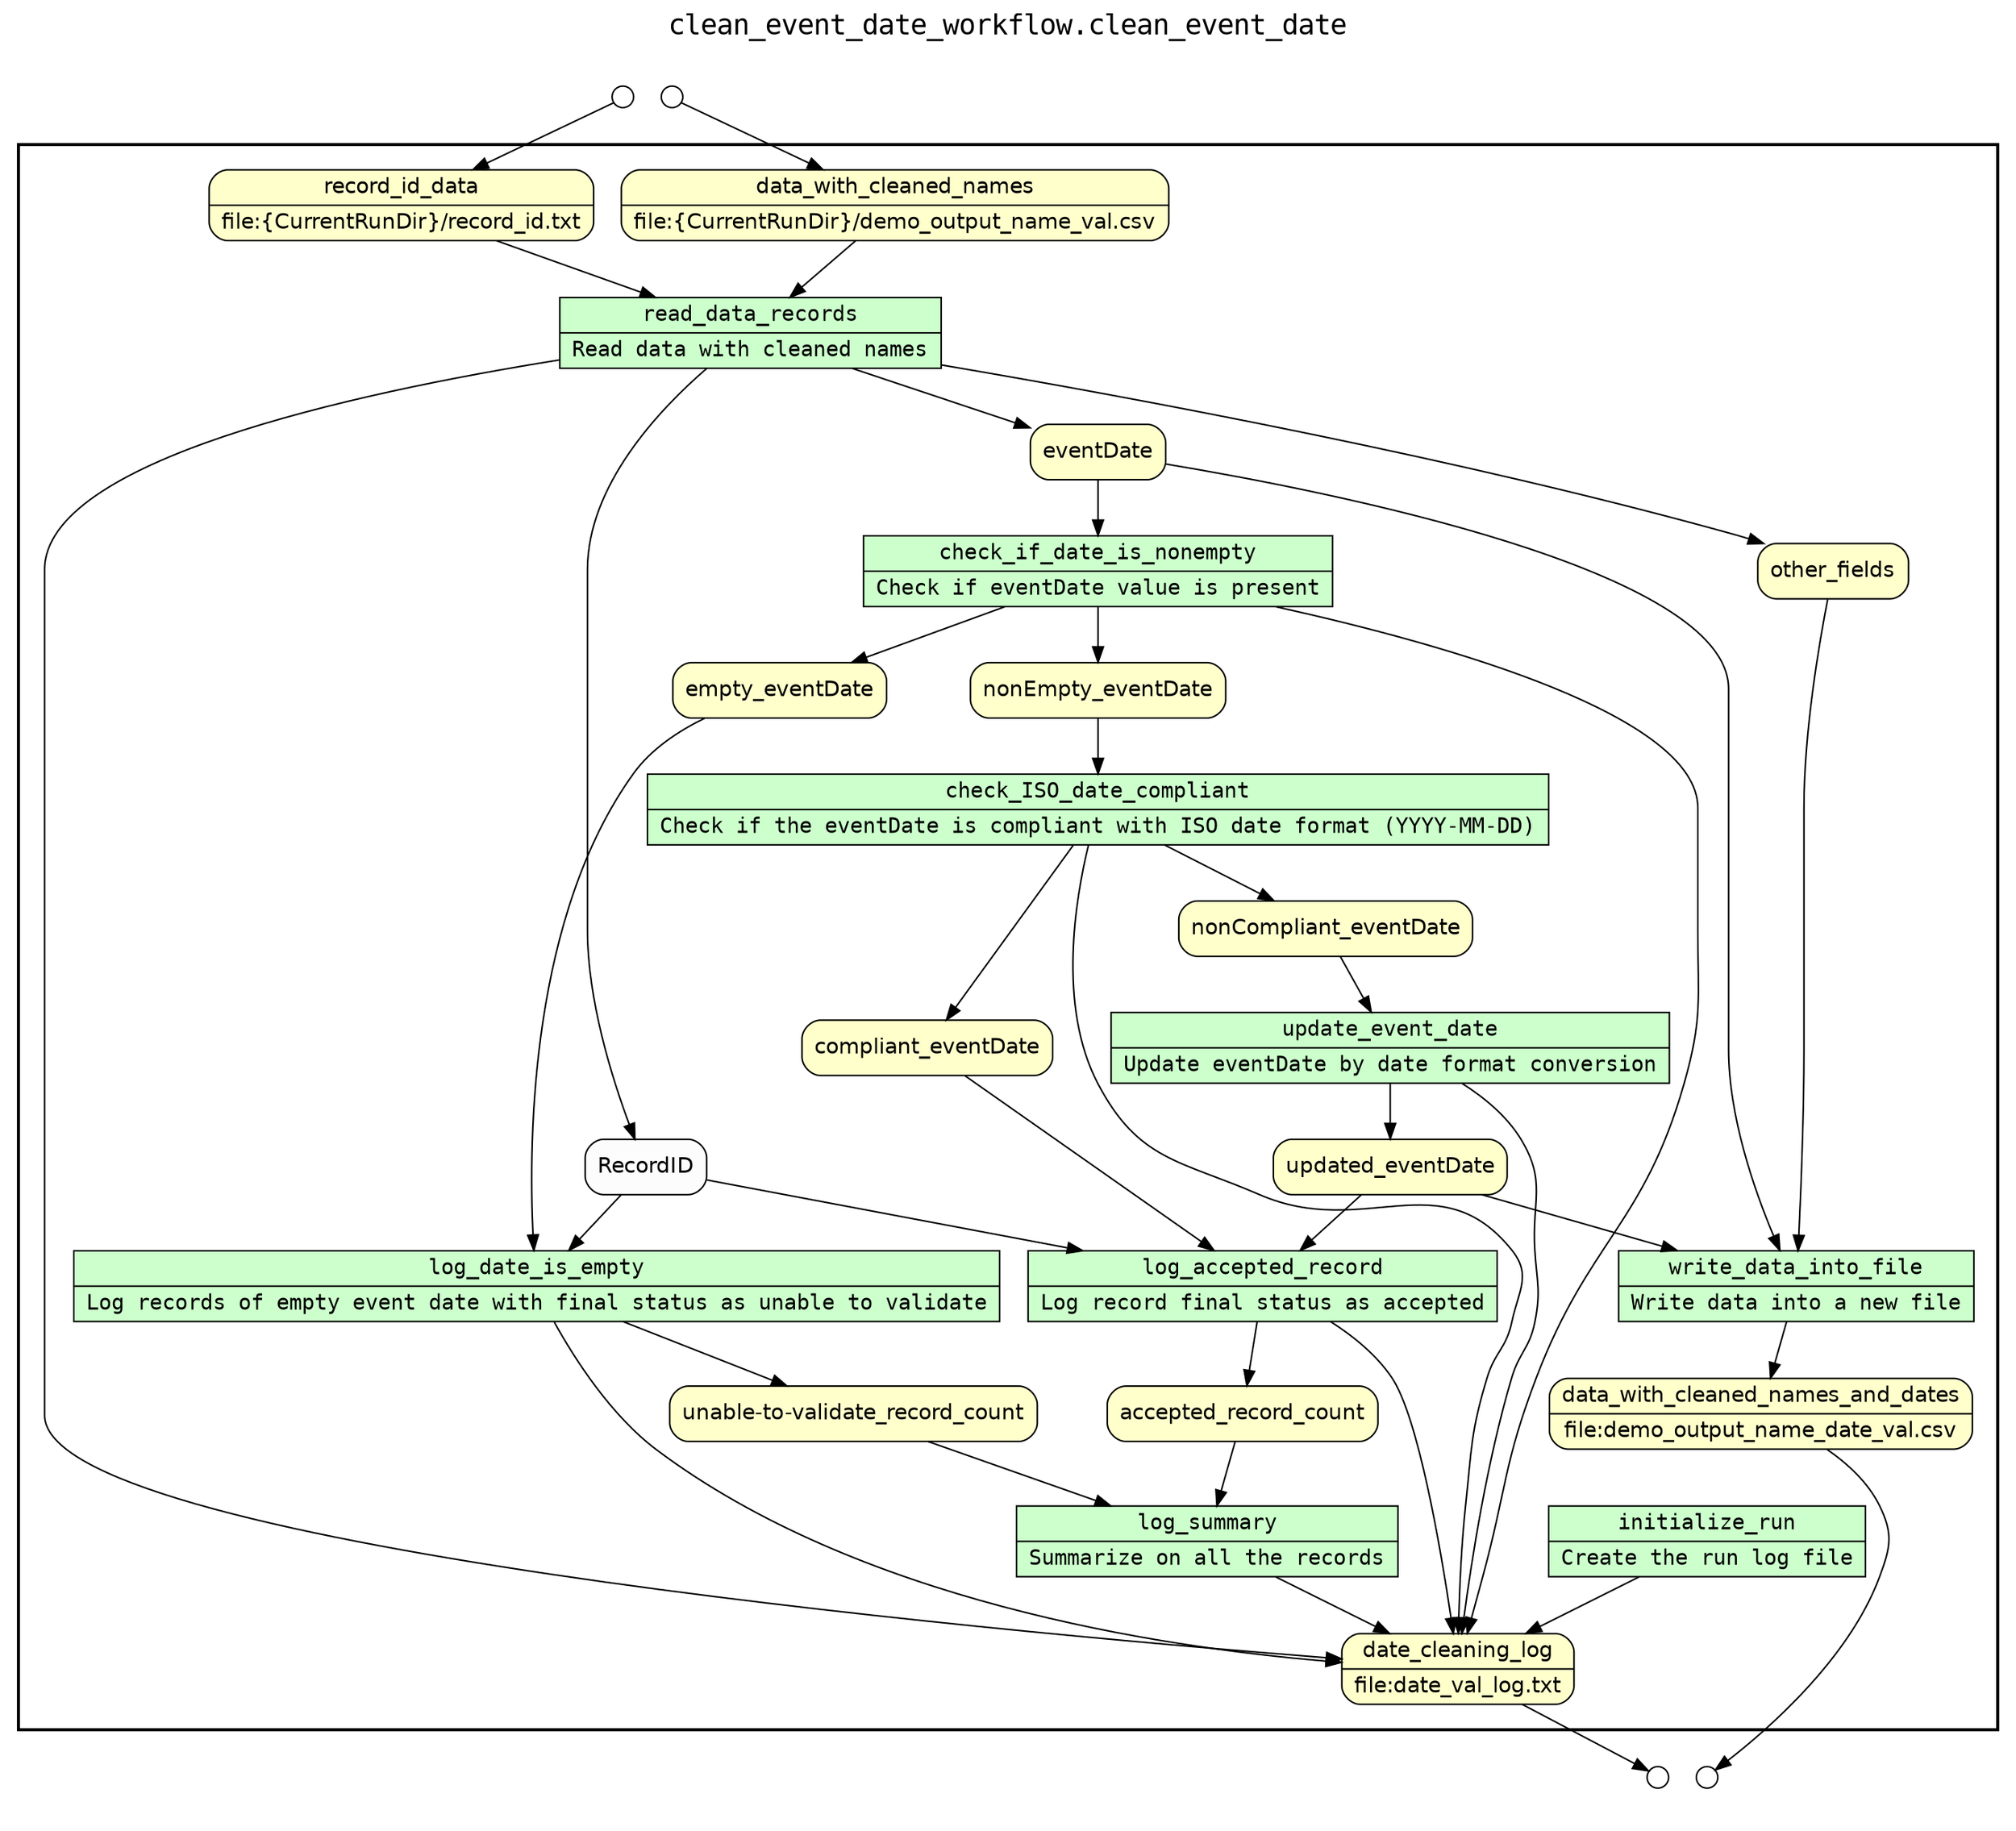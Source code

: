 
/* Start of top-level graph */
digraph Workflow {
rankdir=TB

/* Title for graph */
fontname=Courier; fontsize=18; labelloc=t
label="clean_event_date_workflow.clean_event_date"

/* Start of double cluster for drawing box around nodes in workflow */
subgraph cluster_workflow_box_outer { label=""; color=black; penwidth=2
subgraph cluster_workflow_box_inner { label=""; color=white

/* Style for nodes representing atomic programs in workflow */
node[shape=box style=filled fillcolor="#CCFFCC" peripheries=1 fontname=Courier]

/* Nodes representing atomic programs in workflow */
initialize_run [shape=record rankdir=LR label="{<f0> initialize_run |<f1> Create the run log file}"];
read_data_records [shape=record rankdir=LR label="{<f0> read_data_records |<f1> Read data with cleaned names}"];
check_if_date_is_nonempty [shape=record rankdir=LR label="{<f0> check_if_date_is_nonempty |<f1> Check if eventDate value is present}"];
log_date_is_empty [shape=record rankdir=LR label="{<f0> log_date_is_empty |<f1> Log records of empty event date with final status as unable to validate}"];
check_ISO_date_compliant [shape=record rankdir=LR label="{<f0> check_ISO_date_compliant |<f1> Check if the eventDate is compliant with ISO date format (YYYY-MM-DD)}"];
update_event_date [shape=record rankdir=LR label="{<f0> update_event_date |<f1> Update eventDate by date format conversion}"];
log_accepted_record [shape=record rankdir=LR label="{<f0> log_accepted_record |<f1> Log record final status as accepted}"];
write_data_into_file [shape=record rankdir=LR label="{<f0> write_data_into_file |<f1> Write data into a new file}"];
log_summary [shape=record rankdir=LR label="{<f0> log_summary |<f1> Summarize on all the records}"];

/* Style for nodes representing non-parameter data channels in workflow */
node[shape=box style="rounded,filled" fillcolor="#FFFFCC" peripheries=1 fontname=Helvetica]

/* Nodes for non-parameter data channels in workflow */
data_with_cleaned_names_and_dates [shape=record rankdir=LR label="{<f0> data_with_cleaned_names_and_dates |<f1> file\:demo_output_name_date_val.csv}"];
date_cleaning_log [shape=record rankdir=LR label="{<f0> date_cleaning_log |<f1> file\:date_val_log.txt}"];
data_with_cleaned_names [shape=record rankdir=LR label="{<f0> data_with_cleaned_names |<f1> file\:\{CurrentRunDir\}/demo_output_name_val.csv}"];
record_id_data [shape=record rankdir=LR label="{<f0> record_id_data |<f1> file\:\{CurrentRunDir\}/record_id.txt}"];
eventDate
empty_eventDate
nonEmpty_eventDate
nonCompliant_eventDate
updated_eventDate
compliant_eventDate
other_fields
accepted_record_count
"unable-to-validate_record_count"

/* Style for nodes representing parameter channels in workflow */
node[shape=box style="rounded,filled" fillcolor="#FCFCFC" peripheries=1 fontname=Helvetica]

/* Nodes representing parameter channels in workflow */
RecordID

/* Edges representing connections between programs and channels */
initialize_run -> date_cleaning_log
read_data_records -> eventDate
read_data_records -> RecordID
read_data_records -> other_fields
read_data_records -> date_cleaning_log
data_with_cleaned_names -> read_data_records
record_id_data -> read_data_records
check_if_date_is_nonempty -> empty_eventDate
check_if_date_is_nonempty -> nonEmpty_eventDate
check_if_date_is_nonempty -> date_cleaning_log
eventDate -> check_if_date_is_nonempty
log_date_is_empty -> "unable-to-validate_record_count"
log_date_is_empty -> date_cleaning_log
RecordID -> log_date_is_empty
empty_eventDate -> log_date_is_empty
check_ISO_date_compliant -> compliant_eventDate
check_ISO_date_compliant -> nonCompliant_eventDate
check_ISO_date_compliant -> date_cleaning_log
nonEmpty_eventDate -> check_ISO_date_compliant
update_event_date -> updated_eventDate
update_event_date -> date_cleaning_log
nonCompliant_eventDate -> update_event_date
log_accepted_record -> accepted_record_count
log_accepted_record -> date_cleaning_log
RecordID -> log_accepted_record
updated_eventDate -> log_accepted_record
compliant_eventDate -> log_accepted_record
write_data_into_file -> data_with_cleaned_names_and_dates
other_fields -> write_data_into_file
updated_eventDate -> write_data_into_file
eventDate -> write_data_into_file
log_summary -> date_cleaning_log
accepted_record_count -> log_summary
"unable-to-validate_record_count" -> log_summary

/* End of double cluster for drawing box around nodes in workflow */
}}

/* Hidden double-cluster for grouping workflow input ports */
subgraph cluster_input_ports_group_outer { label=""; color=white
subgraph cluster_input_ports_group_inner { label=""; color=white

/* Style for nodes representing workflow input ports */
node[shape=circle style="rounded,filled" fillcolor="#FFFFFF" peripheries=1 fontname=Helvetica width=0.2]

/* Nodes representing workflow input ports */
data_with_cleaned_names_input_port [label=""]
record_id_data_input_port [label=""]

/* End of double-cluster for grouping workflow input ports */
}}

/* Hidden double-cluster for grouping workflow output ports */
subgraph cluster_output_ports_group_outer { label=""; color=white
subgraph cluster_output_ports_group_inner { label=""; color=white

/* Style for nodes representing workflow output ports */
node[shape=circle style="rounded,filled" fillcolor="#FFFFFF" peripheries=1 fontname=Helvetica width=0.2]

/* Nodes representing workflow output ports */
data_with_cleaned_names_and_dates_output_port [label=""]
date_cleaning_log_output_port [label=""]

/* End of double-cluster for grouping workflow output ports */
}}

/* Edges from input ports to channels */
data_with_cleaned_names_input_port -> data_with_cleaned_names
record_id_data_input_port -> record_id_data

/* Edges from channels to output ports */
data_with_cleaned_names_and_dates -> data_with_cleaned_names_and_dates_output_port
date_cleaning_log -> date_cleaning_log_output_port

/* End of top-level graph */
}
